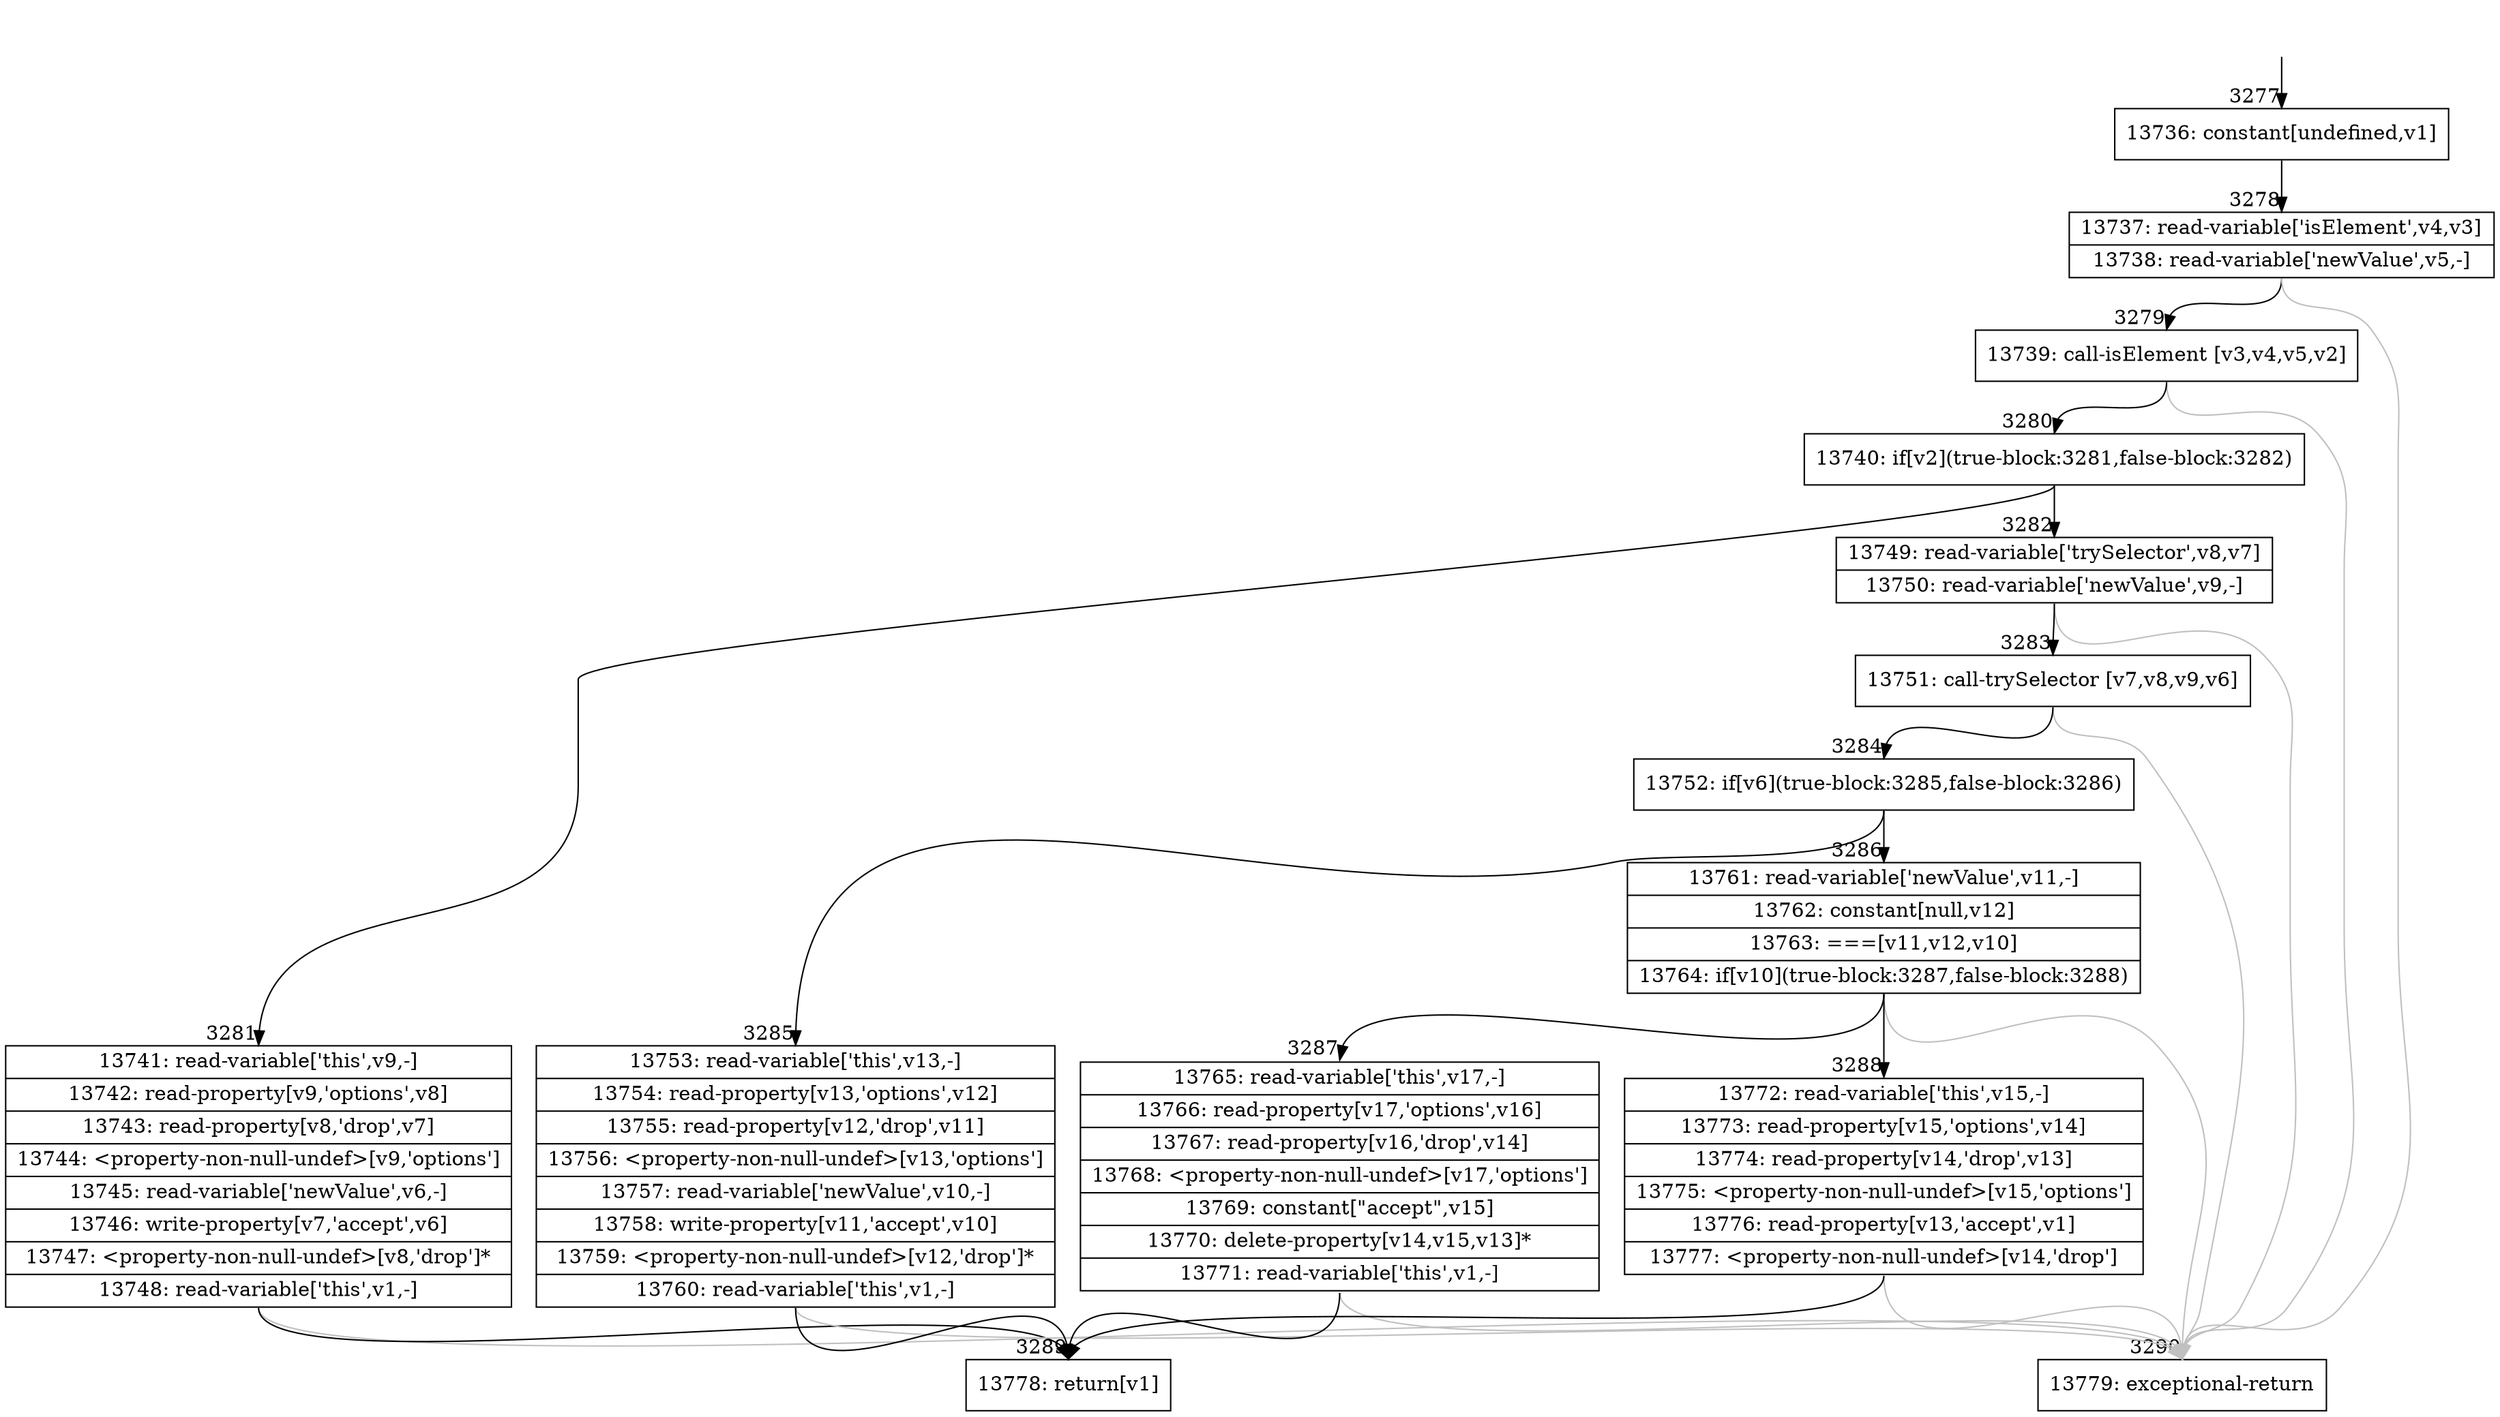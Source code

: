 digraph {
rankdir="TD"
BB_entry136[shape=none,label=""];
BB_entry136 -> BB3277 [tailport=s, headport=n, headlabel="    3277"]
BB3277 [shape=record label="{13736: constant[undefined,v1]}" ] 
BB3277 -> BB3278 [tailport=s, headport=n, headlabel="      3278"]
BB3278 [shape=record label="{13737: read-variable['isElement',v4,v3]|13738: read-variable['newValue',v5,-]}" ] 
BB3278 -> BB3279 [tailport=s, headport=n, headlabel="      3279"]
BB3278 -> BB3290 [tailport=s, headport=n, color=gray, headlabel="      3290"]
BB3279 [shape=record label="{13739: call-isElement [v3,v4,v5,v2]}" ] 
BB3279 -> BB3280 [tailport=s, headport=n, headlabel="      3280"]
BB3279 -> BB3290 [tailport=s, headport=n, color=gray]
BB3280 [shape=record label="{13740: if[v2](true-block:3281,false-block:3282)}" ] 
BB3280 -> BB3281 [tailport=s, headport=n, headlabel="      3281"]
BB3280 -> BB3282 [tailport=s, headport=n, headlabel="      3282"]
BB3281 [shape=record label="{13741: read-variable['this',v9,-]|13742: read-property[v9,'options',v8]|13743: read-property[v8,'drop',v7]|13744: \<property-non-null-undef\>[v9,'options']|13745: read-variable['newValue',v6,-]|13746: write-property[v7,'accept',v6]|13747: \<property-non-null-undef\>[v8,'drop']*|13748: read-variable['this',v1,-]}" ] 
BB3281 -> BB3289 [tailport=s, headport=n, headlabel="      3289"]
BB3281 -> BB3290 [tailport=s, headport=n, color=gray]
BB3282 [shape=record label="{13749: read-variable['trySelector',v8,v7]|13750: read-variable['newValue',v9,-]}" ] 
BB3282 -> BB3283 [tailport=s, headport=n, headlabel="      3283"]
BB3282 -> BB3290 [tailport=s, headport=n, color=gray]
BB3283 [shape=record label="{13751: call-trySelector [v7,v8,v9,v6]}" ] 
BB3283 -> BB3284 [tailport=s, headport=n, headlabel="      3284"]
BB3283 -> BB3290 [tailport=s, headport=n, color=gray]
BB3284 [shape=record label="{13752: if[v6](true-block:3285,false-block:3286)}" ] 
BB3284 -> BB3285 [tailport=s, headport=n, headlabel="      3285"]
BB3284 -> BB3286 [tailport=s, headport=n, headlabel="      3286"]
BB3285 [shape=record label="{13753: read-variable['this',v13,-]|13754: read-property[v13,'options',v12]|13755: read-property[v12,'drop',v11]|13756: \<property-non-null-undef\>[v13,'options']|13757: read-variable['newValue',v10,-]|13758: write-property[v11,'accept',v10]|13759: \<property-non-null-undef\>[v12,'drop']*|13760: read-variable['this',v1,-]}" ] 
BB3285 -> BB3289 [tailport=s, headport=n]
BB3285 -> BB3290 [tailport=s, headport=n, color=gray]
BB3286 [shape=record label="{13761: read-variable['newValue',v11,-]|13762: constant[null,v12]|13763: ===[v11,v12,v10]|13764: if[v10](true-block:3287,false-block:3288)}" ] 
BB3286 -> BB3287 [tailport=s, headport=n, headlabel="      3287"]
BB3286 -> BB3288 [tailport=s, headport=n, headlabel="      3288"]
BB3286 -> BB3290 [tailport=s, headport=n, color=gray]
BB3287 [shape=record label="{13765: read-variable['this',v17,-]|13766: read-property[v17,'options',v16]|13767: read-property[v16,'drop',v14]|13768: \<property-non-null-undef\>[v17,'options']|13769: constant[\"accept\",v15]|13770: delete-property[v14,v15,v13]*|13771: read-variable['this',v1,-]}" ] 
BB3287 -> BB3289 [tailport=s, headport=n]
BB3287 -> BB3290 [tailport=s, headport=n, color=gray]
BB3288 [shape=record label="{13772: read-variable['this',v15,-]|13773: read-property[v15,'options',v14]|13774: read-property[v14,'drop',v13]|13775: \<property-non-null-undef\>[v15,'options']|13776: read-property[v13,'accept',v1]|13777: \<property-non-null-undef\>[v14,'drop']}" ] 
BB3288 -> BB3289 [tailport=s, headport=n]
BB3288 -> BB3290 [tailport=s, headport=n, color=gray]
BB3289 [shape=record label="{13778: return[v1]}" ] 
BB3290 [shape=record label="{13779: exceptional-return}" ] 
//#$~ 4165
}
